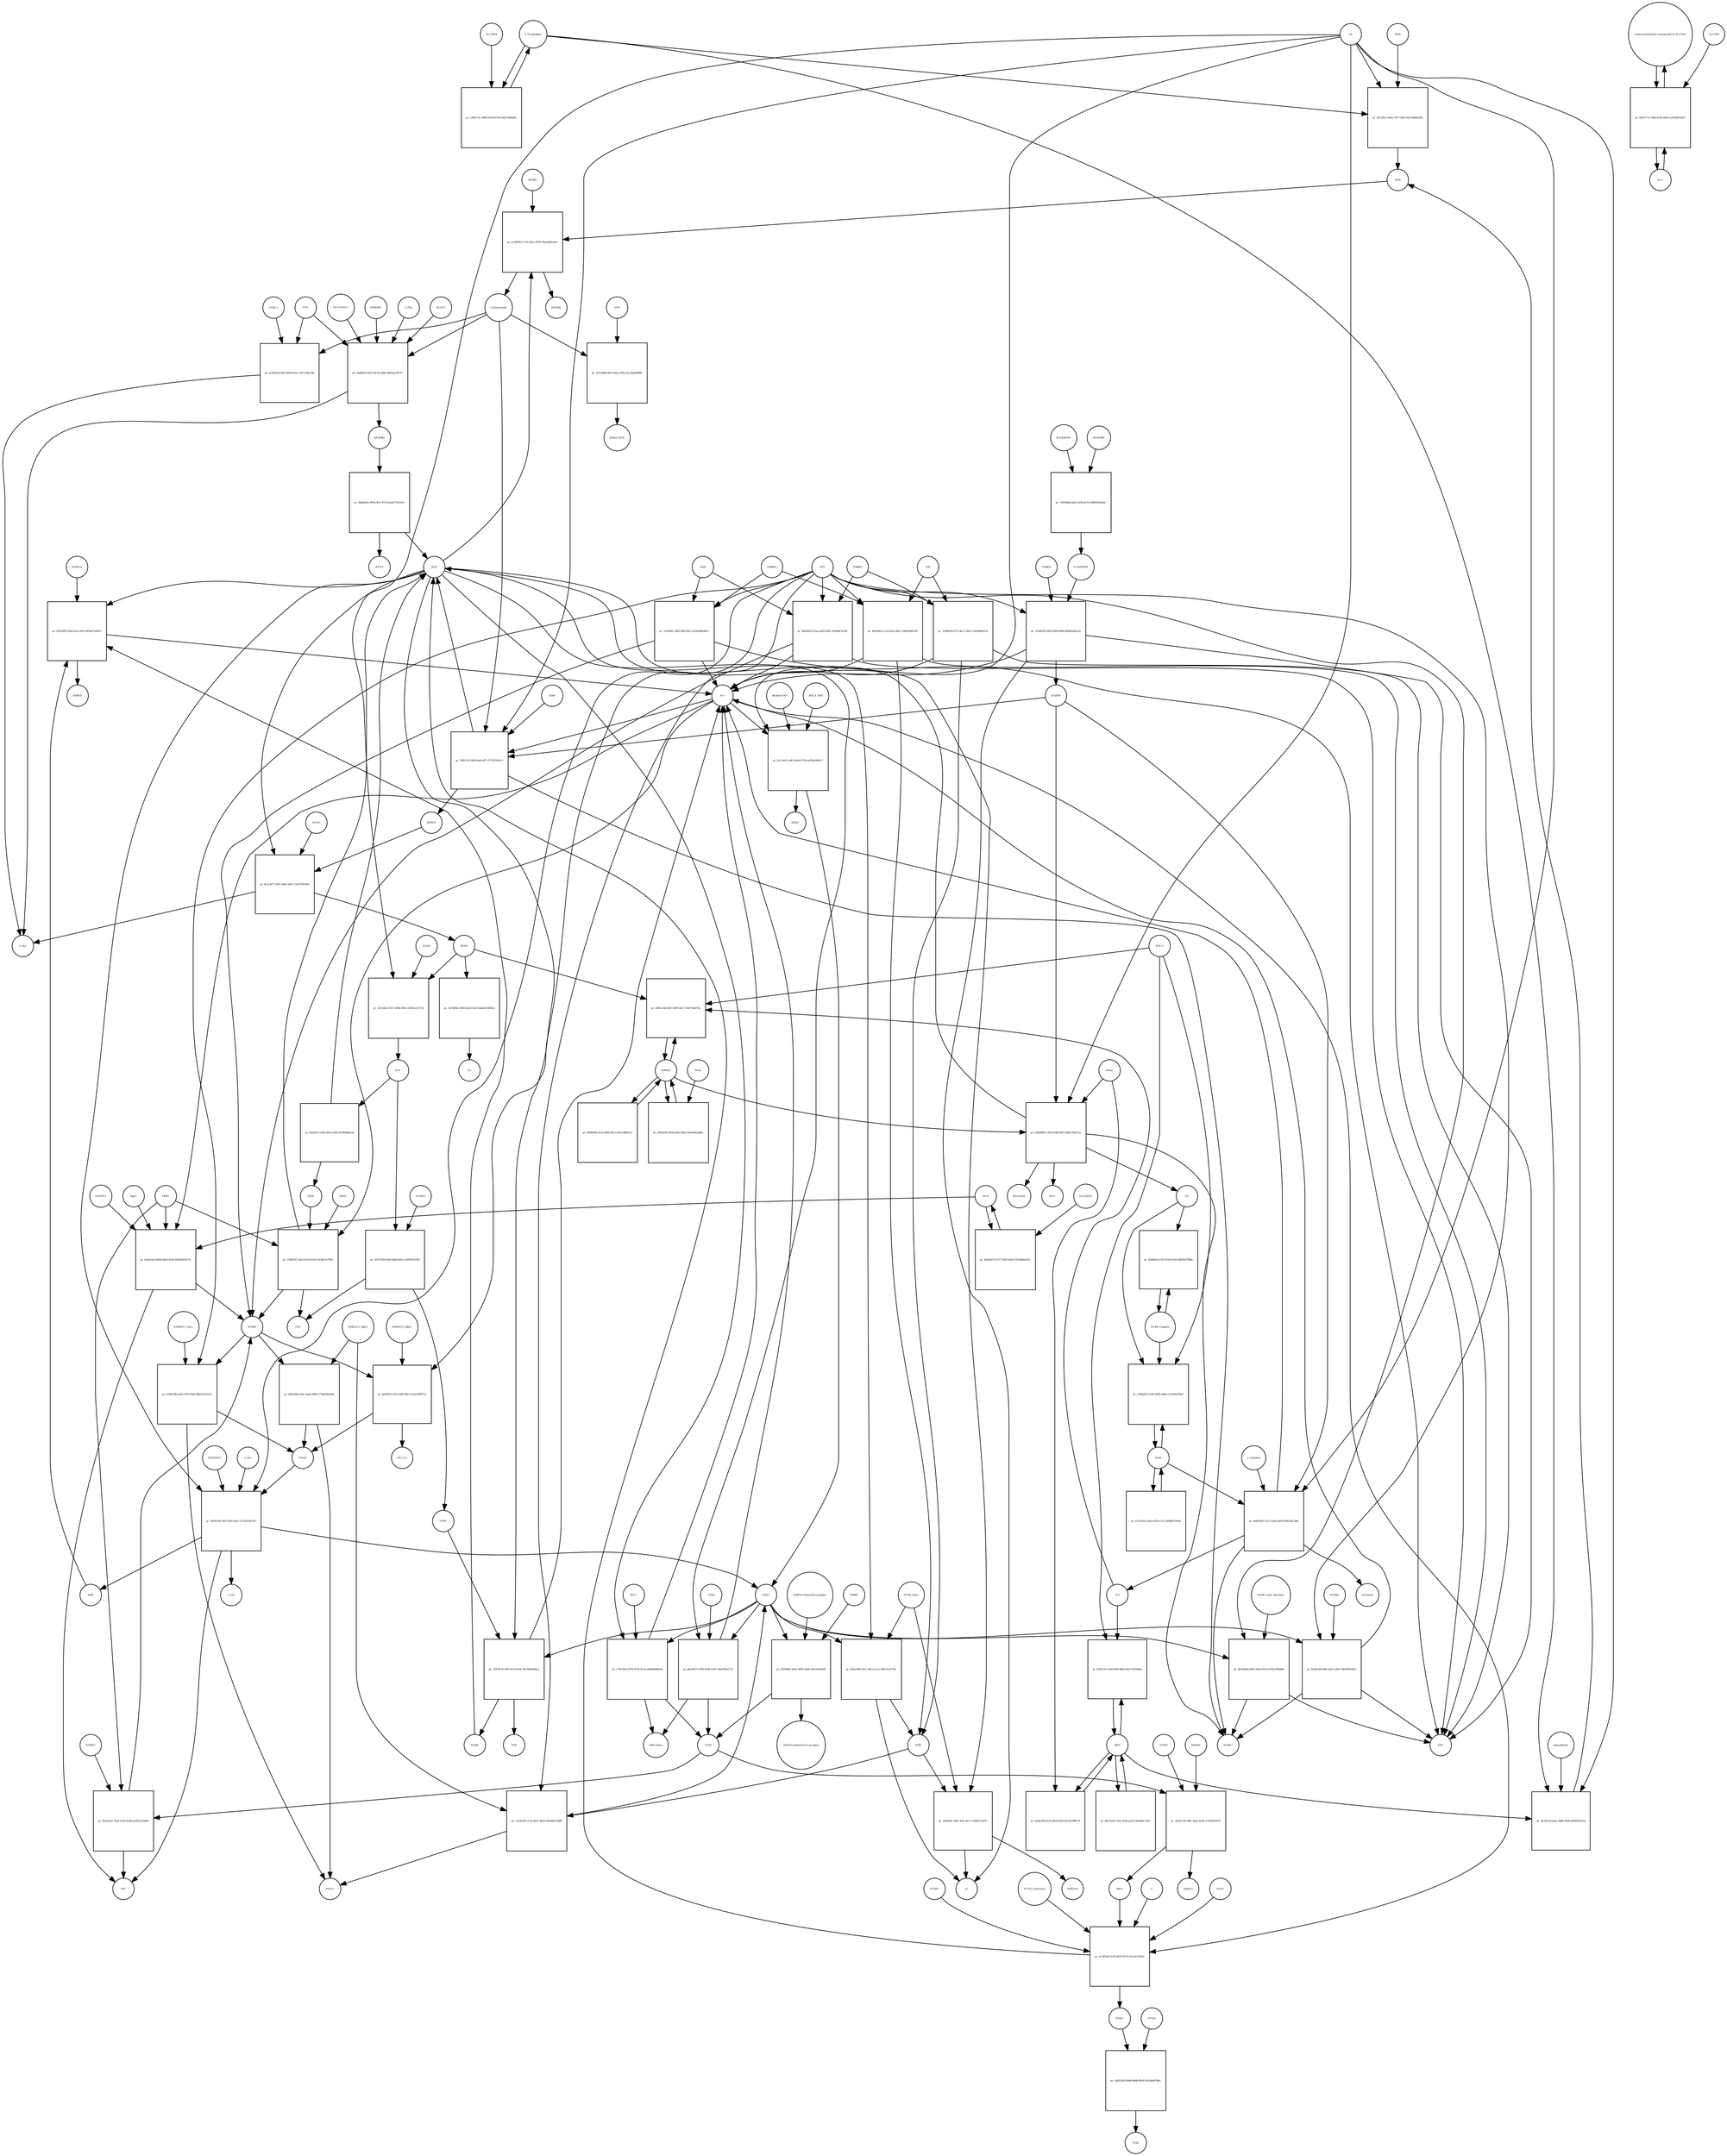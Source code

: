strict digraph  {
"L-Tryptophan" [annotation="urn_miriam_obo.chebi_CHEBI%3A57912", bipartite=0, cls="simple chemical", fontsize=4, label="L-Tryptophan", shape=circle];
"pr_c8d217ec-9660-41e6-87d0-a0b2743bd46c" [annotation="", bipartite=1, cls=process, fontsize=4, label="pr_c8d217ec-9660-41e6-87d0-a0b2743bd46c", shape=square];
SLC36A4 [annotation=urn_miriam_uniprot_Q6YBV0, bipartite=0, cls=macromolecule, fontsize=4, label=SLC36A4, shape=circle];
"pr_3d1765c2-dbec-4f17-9a81-9d57ddd622bb" [annotation="", bipartite=1, cls=process, fontsize=4, label="pr_3d1765c2-dbec-4f17-9a81-9d57ddd622bb", shape=square];
NFK [annotation="urn_miriam_obo.chebi_CHEBI%3A18377", bipartite=0, cls="simple chemical", fontsize=4, label=NFK, shape=circle];
IDO2 [annotation=urn_miriam_uniprot_Q6ZQW0, bipartite=0, cls=macromolecule, fontsize=4, label=IDO2, shape=circle];
O2 [annotation="urn_miriam_obo.chebi_CHEBI%3A15379", bipartite=0, cls="simple chemical", fontsize=4, label=O2, shape=circle];
"pr_da7ef2cd-a6aa-4ddd-9058-e0f9f0d7af3d" [annotation="", bipartite=1, cls=process, fontsize=4, label="pr_da7ef2cd-a6aa-4ddd-9058-e0f9f0d7af3d", shape=square];
IDO1 [annotation=urn_miriam_uniprot_P14902, bipartite=0, cls=complex, fontsize=4, label=IDO1, shape=circle];
Epacadostat [annotation="", bipartite=0, cls="simple chemical", fontsize=4, label=Epacadostat, shape=circle];
"pr_ec3b9812-7c05-45ac-8376-76eeed61e0e1" [annotation="", bipartite=1, cls=process, fontsize=4, label="pr_ec3b9812-7c05-45ac-8376-76eeed61e0e1", shape=square];
"L-Kynurenine" [annotation="urn_miriam_obo.chebi_CHEBI%3A16946", bipartite=0, cls="simple chemical", fontsize=4, label="L-Kynurenine", shape=circle];
AFMID [annotation=urn_miriam_uniprot_Q63HM1, bipartite=0, cls=macromolecule, fontsize=4, label=AFMID, shape=circle];
H2O [annotation="urn_miriam_obo.chebi_CHEBI%3A15377", bipartite=0, cls="simple chemical", fontsize=4, label=H2O, shape=circle];
HCOOH [annotation="urn_miriam_obo.chebi_CHEBI%3A30751", bipartite=0, cls="simple chemical", fontsize=4, label=HCOOH, shape=circle];
"pr_e4d9d57d-6270-4cb5-b9be-9d04a3c9f137" [annotation="", bipartite=1, cls=process, fontsize=4, label="pr_e4d9d57d-6270-4cb5-b9be-9d04a3c9f137", shape=square];
"AP-DOBu" [annotation="urn_miriam_obo.chebi_CHEBI%3A17442", bipartite=0, cls="simple chemical", fontsize=4, label="AP-DOBu", shape=circle];
"PXLP-KYAT1" [annotation="urn_miriam_uniprot_Q16773|urn_miriam_obo.chebi_CHEBI%3A18405", bipartite=0, cls="complex multimer", fontsize=4, label="PXLP-KYAT1", shape=circle];
I3PROPA [annotation="urn_miriam_obo.chebi_CHEBI%3A43580", bipartite=0, cls=macromolecule, fontsize=4, label=I3PROPA, shape=circle];
"L-Phe" [annotation="urn_miriam_obo.chebi_CHEBI%3A58095", bipartite=0, cls="simple chemical", fontsize=4, label="L-Phe", shape=circle];
I3LACT [annotation="urn_miriam_obo.chebi_CHEBI%3A55528", bipartite=0, cls=macromolecule, fontsize=4, label=I3LACT, shape=circle];
PYR [annotation="urn_miriam_obo.chebi_CHEBI%3A15361", bipartite=0, cls="simple chemical", fontsize=4, label=PYR, shape=circle];
"L-Ala" [annotation="urn_miriam_obo.chebi_CHEBI%3A57972", bipartite=0, cls="simple chemical", fontsize=4, label="L-Ala", shape=circle];
"pr_ac0265ad-0fe5-4600-bcb2-cf47134f2788" [annotation="", bipartite=1, cls=process, fontsize=4, label="pr_ac0265ad-0fe5-4600-bcb2-cf47134f2788", shape=square];
CCBL2 [annotation=urn_miriam_uniprot_Q6YP21, bipartite=0, cls="macromolecule multimer", fontsize=4, label=CCBL2, shape=circle];
"pr_084dd1bc-6936-4f1c-8734-b2ab175a7e41" [annotation="", bipartite=1, cls=process, fontsize=4, label="pr_084dd1bc-6936-4f1c-8734-b2ab175a7e41", shape=square];
KYNA [annotation="urn_miriam_obo.chebi_CHEBI%3A18344", bipartite=0, cls="simple chemical", fontsize=4, label=KYNA, shape=circle];
"pr_3f8fc125-fd4f-44ad-aff7-377f522420c1" [annotation="", bipartite=1, cls=process, fontsize=4, label="pr_3f8fc125-fd4f-44ad-aff7-377f522420c1", shape=square];
"3HKYN" [annotation="urn_miriam_obo.chebi_CHEBI%3A17380", bipartite=0, cls="simple chemical", fontsize=4, label="3HKYN", shape=circle];
KMO [annotation=urn_miriam_uniprot_O15229, bipartite=0, cls=macromolecule, fontsize=4, label=KMO, shape=circle];
NADPH [annotation="urn_miriam_obo.chebi_CHEBI%3A16474", bipartite=0, cls="simple chemical", fontsize=4, label=NADPH, shape=circle];
"H+" [annotation="urn_miriam_obo.chebi_CHEBI%3A15378", bipartite=0, cls="simple chemical", fontsize=4, label="H+", shape=circle];
"NADP+" [annotation="urn_miriam_obo.chebi_CHEBI%3A18009", bipartite=0, cls="simple chemical", fontsize=4, label="NADP+", shape=circle];
"pr_8cac4f77-0431-4b62-a9fa-73a7d7601fe0" [annotation="", bipartite=1, cls=process, fontsize=4, label="pr_8cac4f77-0431-4b62-a9fa-73a7d7601fe0", shape=square];
"3HAA" [annotation="urn_miriam_obo.chebi_CHEBI%3A15793", bipartite=0, cls="simple chemical", fontsize=4, label="3HAA", shape=circle];
KYNU [annotation=urn_miriam_uniprot_Q16719, bipartite=0, cls="macromolecule multimer", fontsize=4, label=KYNU, shape=circle];
"pr_3c9c46ce-9157-400e-8612-53203ca727c0" [annotation="", bipartite=1, cls=process, fontsize=4, label="pr_3c9c46ce-9157-400e-8612-53203ca727c0", shape=square];
ACS [annotation="urn_miriam_obo.chebi_CHEBI%3A29044", bipartite=0, cls="simple chemical", fontsize=4, label=ACS, shape=circle];
HAAO [annotation=urn_miriam_uniprot_P46952, bipartite=0, cls=macromolecule, fontsize=4, label=HAAO, shape=circle];
"pr_65373f28-f280-4446-b05e-c4595f453336" [annotation="", bipartite=1, cls=process, fontsize=4, label="pr_65373f28-f280-4446-b05e-c4595f453336", shape=square];
"2AMA" [annotation="urn_miriam_obo.chebi_CHEBI%3A15745", bipartite=0, cls="simple chemical", fontsize=4, label="2AMA", shape=circle];
ACMSD [annotation=urn_miriam_uniprot_Q8TDX5, bipartite=0, cls="macromolecule multimer", fontsize=4, label=ACMSD, shape=circle];
CO2 [annotation="urn_miriam_obo.chebi_CHEBI%3A16526", bipartite=0, cls="simple chemical", fontsize=4, label=CO2, shape=circle];
"pr_318781f4-1065-4132-8c8c-841599a94ba3" [annotation="", bipartite=1, cls=process, fontsize=4, label="pr_318781f4-1065-4132-8c8c-841599a94ba3", shape=square];
"2AM" [annotation="urn_miriam_obo.chebi_CHEBI%3A16886", bipartite=0, cls="simple chemical", fontsize=4, label="2AM", shape=circle];
"NAD+" [annotation="urn_miriam_obo.chebi_CHEBI%3A57540", bipartite=0, cls="simple chemical", fontsize=4, label="NAD+", shape=circle];
NADH [annotation="urn_miriam_obo.chebi_CHEBI%3A57945", bipartite=0, cls="simple chemical", fontsize=4, label=NADH, shape=circle];
"pr_281d3cf1-a04f-4dc5-a2bb-41f5f9d8b330" [annotation="", bipartite=1, cls=process, fontsize=4, label="pr_281d3cf1-a04f-4dc5-a2bb-41f5f9d8b330", shape=square];
QUIN [annotation="urn_miriam_obo.chebi_CHEBI%3A16675", bipartite=0, cls="simple chemical", fontsize=4, label=QUIN, shape=circle];
"pr_971e4d88-dd79-4dce-991e-9ce3da92899f" [annotation="", bipartite=1, cls=process, fontsize=4, label="pr_971e4d88-dd79-4dce-991e-9ce3da92899f", shape=square];
AHR [annotation=urn_miriam_uniprot_P35869, bipartite=0, cls=macromolecule, fontsize=4, label=AHR, shape=circle];
"AHR/L-KYN" [annotation="", bipartite=0, cls=complex, fontsize=4, label="AHR/L-KYN", shape=circle];
"pr_f161f141-b238-4feb-980a-b4e731633b0a" [annotation="", bipartite=1, cls=process, fontsize=4, label="pr_f161f141-b238-4feb-980a-b4e731633b0a", shape=square];
NO [annotation="urn_miriam_obo.chebi_CHEBI%3A16480", bipartite=0, cls="simple chemical", fontsize=4, label=NO, shape=circle];
"IFN-G" [annotation=urn_miriam_uniprot_Q14609, bipartite=0, cls=macromolecule, fontsize=4, label="IFN-G", shape=circle];
iNOS [annotation=urn_miriam_uniprot_P35228, bipartite=0, cls=macromolecule, fontsize=4, label=iNOS, shape=circle];
"pr_276bd183-5a96-4840-a86f-a3c930e67bed" [annotation="", bipartite=1, cls=process, fontsize=4, label="pr_276bd183-5a96-4840-a86f-a3c930e67bed", shape=square];
"Nf-KB Complex" [annotation="urn_miriam_uniprot_P19838|urn_miriam_uniprot_Q04206|urn_miriam_uniprot_Q00653", bipartite=0, cls=complex, fontsize=4, label="Nf-KB Complex", shape=circle];
CO [annotation="urn_miriam_obo.chebi_CHEBI%3A17245", bipartite=0, cls="simple chemical", fontsize=4, label=CO, shape=circle];
"L-Arginine" [annotation="urn_miriam_obo.chebi_CHEBI%3A16467", bipartite=0, cls="simple chemical", fontsize=4, label="L-Arginine", shape=circle];
"pr_e0803d43-1a37-41d4-a6f4-819622dc28fe" [annotation="", bipartite=1, cls=process, fontsize=4, label="pr_e0803d43-1a37-41d4-a6f4-819622dc28fe", shape=square];
Citrulline [annotation="urn_miriam_obo.chebi_CHEBI%3A16349", bipartite=0, cls="simple chemical", fontsize=4, label=Citrulline, shape=circle];
"pr_ac3741b3-1aa9-41fb-ac25-320d8f57e644" [annotation="", bipartite=1, cls=process, fontsize=4, label="pr_ac3741b3-1aa9-41fb-ac25-320d8f57e644", shape=square];
"pr_8647b10e-cf31-454e-aef4-150a4dec7a41" [annotation="", bipartite=1, cls=process, fontsize=4, label="pr_8647b10e-cf31-454e-aef4-150a4dec7a41", shape=square];
"R-NADPHX" [annotation="urn_miriam_obo.chebi_CHEBI%3A64085", bipartite=0, cls="simple chemical", fontsize=4, label="R-NADPHX", shape=circle];
"pr_1d97d846-ad02-425b-8c53-28fb830e6adc" [annotation="", bipartite=1, cls=process, fontsize=4, label="pr_1d97d846-ad02-425b-8c53-28fb830e6adc", shape=square];
"S-NADPHX" [annotation="urn_miriam_obo.chebi_CHEBI%3A64084", bipartite=0, cls="simple chemical", fontsize=4, label="S-NADPHX", shape=circle];
APOA1BP [annotation=urn_miriam_uniprot_O95544, bipartite=0, cls="macromolecule multimer", fontsize=4, label=APOA1BP, shape=circle];
"pr_3146b195-b416-44fd-8486-86b4f24ebc1b" [annotation="", bipartite=1, cls=process, fontsize=4, label="pr_3146b195-b416-44fd-8486-86b4f24ebc1b", shape=square];
CARKD [annotation=urn_miriam_uniprot_Q8IW45, bipartite=0, cls=macromolecule, fontsize=4, label=CARKD, shape=circle];
ATP [annotation="urn_miriam_obo.chebi_CHEBI%3A30616", bipartite=0, cls="simple chemical", fontsize=4, label=ATP, shape=circle];
ADP [annotation="urn_miriam_obo.chebi_CHEBI%3A456216", bipartite=0, cls="simple chemical", fontsize=4, label=ADP, shape=circle];
Pi [annotation="urn_miriam_obo.chebi_CHEBI%3A18367", bipartite=0, cls="simple chemical", fontsize=4, label=Pi, shape=circle];
"pr_0cdbc018-8ffe-4a91-ad44-78814f854823" [annotation="", bipartite=1, cls=process, fontsize=4, label="pr_0cdbc018-8ffe-4a91-ad44-78814f854823", shape=square];
NADK2 [annotation=urn_miriam_uniprot_Q4G0N4, bipartite=0, cls="macromolecule multimer", fontsize=4, label=NADK2, shape=circle];
NAMN [annotation="urn_miriam_obo.chebi_CHEBI%3A15763", bipartite=0, cls="simple chemical", fontsize=4, label=NAMN, shape=circle];
"pr_6a9f2f35-e552-4892-8fe7-0ca6199f677a" [annotation="", bipartite=1, cls=process, fontsize=4, label="pr_6a9f2f35-e552-4892-8fe7-0ca6199f677a", shape=square];
NAAD [annotation="urn_miriam_obo.chebi_CHEBI%3A18304", bipartite=0, cls="simple chemical", fontsize=4, label=NAAD, shape=circle];
"NMNAT3_Mg2+" [annotation="urn_miriam_uniprot_Q96T66|urn_miriam_obo.chebi_CHEBI%3A18420", bipartite=0, cls="complex multimer", fontsize=4, label="NMNAT3_Mg2+", shape=circle];
"PPi (3-)" [annotation="urn_miriam_obo.chebi_CHEBI%3A33019", bipartite=0, cls="simple chemical", fontsize=4, label="PPi (3-)", shape=circle];
"pr_260a2d0e-e42c-4a8a-809a-173b964fe904" [annotation="", bipartite=1, cls=process, fontsize=4, label="pr_260a2d0e-e42c-4a8a-809a-173b964fe904", shape=square];
"NMNAT2_Mg2+" [annotation="urn_miriam_uniprot_Q9BZQ4|urn_miriam_obo.chebi_CHEBI%3A18420", bipartite=0, cls=complex, fontsize=4, label="NMNAT2_Mg2+", shape=circle];
"PPi(3-)" [annotation="urn_miriam_obo.chebi_CHEBI%3A33019", bipartite=0, cls="simple chemical", fontsize=4, label="PPi(3-)", shape=circle];
NAR [annotation="urn_miriam_obo.chebi_CHEBI%3A58527", bipartite=0, cls="simple chemical", fontsize=4, label=NAR, shape=circle];
"pr_fb6e9024-ecba-4283-a99a-76646df7e149" [annotation="", bipartite=1, cls=process, fontsize=4, label="pr_fb6e9024-ecba-4283-a99a-76646df7e149", shape=square];
NMRK1 [annotation=urn_miriam_uniprot_Q9NWW6, bipartite=0, cls=macromolecule, fontsize=4, label=NMRK1, shape=circle];
"pr_1c0994fc-9afd-4a65-b9c3-6549408ed0c7" [annotation="", bipartite=1, cls=process, fontsize=4, label="pr_1c0994fc-9afd-4a65-b9c3-6549408ed0c7", shape=square];
NMRK2 [annotation=urn_miriam_uniprot_Q9NPI5, bipartite=0, cls=macromolecule, fontsize=4, label=NMRK2, shape=circle];
"pr_9563fcd8-182f-45b2-a8e7-2752d2160702" [annotation="", bipartite=1, cls=process, fontsize=4, label="pr_9563fcd8-182f-45b2-a8e7-2752d2160702", shape=square];
NADSYN1 [annotation=urn_miriam_uniprot_Q6IA69, bipartite=0, cls="macromolecule multimer", fontsize=4, label=NADSYN1, shape=circle];
"L-Gln" [annotation="urn_miriam_obo.chebi_CHEBI%3A58359", bipartite=0, cls="simple chemical", fontsize=4, label="L-Gln", shape=circle];
"L-Glu" [annotation="urn_miriam_obo.chebi_CHEBI%3A29985", bipartite=0, cls="simple chemical", fontsize=4, label="L-Glu", shape=circle];
AMP [annotation="urn_miriam_obo.chebi_CHEBI%3A16027", bipartite=0, cls="simple chemical", fontsize=4, label=AMP, shape=circle];
PPi [annotation="urn_miriam_obo.chebi_CHEBI%3A29888", bipartite=0, cls="simple chemical", fontsize=4, label=PPi, shape=circle];
NMN [annotation="urn_miriam_obo.chebi_CHEBI%3A14649", bipartite=0, cls="simple chemical", fontsize=4, label=NMN, shape=circle];
"pr_c2c6c305-37cd-4a41-8b24-9e6ab6723d00" [annotation="", bipartite=1, cls=process, fontsize=4, label="pr_c2c6c305-37cd-4a41-8b24-9e6ab6723d00", shape=square];
NR [annotation="urn_miriam_obo.chebi_CHEBI%3A15927", bipartite=0, cls="simple chemical", fontsize=4, label=NR, shape=circle];
"pr_31468550-f170-4a17-94c8-7adc8d841e3f" [annotation="", bipartite=1, cls=process, fontsize=4, label="pr_31468550-f170-4a17-94c8-7adc8d841e3f", shape=square];
"pr_44b16fe9-c1a3-4cbc-b85c-1b8626fb5c84" [annotation="", bipartite=1, cls=process, fontsize=4, label="pr_44b16fe9-c1a3-4cbc-b85c-1b8626fb5c84", shape=square];
NCA [annotation="urn_miriam_obo.chebi_CHEBI%3A32544", bipartite=0, cls="simple chemical", fontsize=4, label=NCA, shape=circle];
"pr_bcbcb3a3-8d04-4d43-b500-9a61bd34e72f" [annotation="", bipartite=1, cls=process, fontsize=4, label="pr_bcbcb3a3-8d04-4d43-b500-9a61bd34e72f", shape=square];
NAPRT1 [annotation=urn_miriam_uniprot_Q6XQN6, bipartite=0, cls="macromolecule multimer", fontsize=4, label=NAPRT1, shape=circle];
"Mg2+" [annotation="urn_miriam_obo.chebi_CHEBI%3A18420", bipartite=0, cls="simple chemical", fontsize=4, label="Mg2+", shape=circle];
PRPP [annotation="urn_miriam_obo.chebi_CHEBI%3A17111", bipartite=0, cls="simple chemical", fontsize=4, label=PRPP, shape=circle];
"pr_f550680e-443e-4936-ade8-3ed1ef4a4d4f" [annotation="", bipartite=1, cls=process, fontsize=4, label="pr_f550680e-443e-4936-ade8-3ed1ef4a4d4f", shape=square];
NAM [annotation="urn_miriam_obo.chebi_CHEBI%3A17154", bipartite=0, cls="simple chemical", fontsize=4, label=NAM, shape=circle];
PARPs [annotation="urn_miriam_uniprot_Q8N5Y8|urn_miriam_uniprot_Q53GL7|urn_miriam_uniprot_Q8IXQ6", bipartite=0, cls=macromolecule, fontsize=4, label=PARPs, shape=circle];
"(ADP-D-ribosyl)(n)-acceptor" [annotation="urn_miriam_obo.chebi_CHEBI%3A133202", bipartite=0, cls="simple chemical", fontsize=4, label="(ADP-D-ribosyl)(n)-acceptor", shape=circle];
"(ADP-D-ribosyl)(n+1)-acceptor" [annotation="urn_miriam_obo.chebi_CHEBI%3A133203", bipartite=0, cls="simple chemical", fontsize=4, label="(ADP-D-ribosyl)(n+1)-acceptor", shape=circle];
"pr_692a33e2-7be4-4749-82dd-2e993c21bd60" [annotation="", bipartite=1, cls=process, fontsize=4, label="pr_692a33e2-7be4-4749-82dd-2e993c21bd60", shape=square];
NAMPT [annotation=urn_miriam_uniprot_P43490, bipartite=0, cls=macromolecule, fontsize=4, label=NAMPT, shape=circle];
"pr_1b35c7e4-996c-4aa9-bcd0-1195585297ff" [annotation="", bipartite=1, cls=process, fontsize=4, label="pr_1b35c7e4-996c-4aa9-bcd0-1195585297ff", shape=square];
MNA [annotation="urn_miriam_obo.chebi_CHEBI%3A16797", bipartite=0, cls="simple chemical", fontsize=4, label=MNA, shape=circle];
NNMT [annotation=urn_miriam_uniprot_P40261, bipartite=0, cls=macromolecule, fontsize=4, label=NNMT, shape=circle];
AdoMet [annotation="urn_miriam_obo.chebi_CHEBI%3A15414", bipartite=0, cls="simple chemical", fontsize=4, label=AdoMet, shape=circle];
AdoHcy [annotation="urn_miriam_obo.chebi_CHEBI%3A16680", bipartite=0, cls="simple chemical", fontsize=4, label=AdoHcy, shape=circle];
"pr_15f08187-24a2-41e6-b219-c9c6b31e78b2" [annotation="", bipartite=1, cls=process, fontsize=4, label="pr_15f08187-24a2-41e6-b219-c9c6b31e78b2", shape=square];
QPRT [annotation=urn_miriam_uniprot_Q15274, bipartite=0, cls=macromolecule, fontsize=4, label=QPRT, shape=circle];
"pr_b61484eb-b883-43ea-8163-0765a74b94ba" [annotation="", bipartite=1, cls=process, fontsize=4, label="pr_b61484eb-b883-43ea-8163-0765a74b94ba", shape=square];
"NADK_Zn2+ tetramer" [annotation="urn_miriam_uniprot_O95544|urn_miriam_obo.chebi_CHEBI%3A29105", bipartite=0, cls="complex multimer", fontsize=4, label="NADK_Zn2+ tetramer", shape=circle];
"pr_c79e19ed-507b-4760-9c33-adb6d6608e44" [annotation="", bipartite=1, cls=process, fontsize=4, label="pr_c79e19ed-507b-4760-9c33-adb6d6608e44", shape=square];
"ADP-ribose" [annotation="urn_miriam_obo.chebi_CHEBI%3A57967", bipartite=0, cls="simple chemical", fontsize=4, label="ADP-ribose", shape=circle];
BST1 [annotation=urn_miriam_uniprot_Q10588, bipartite=0, cls="macromolecule multimer", fontsize=4, label=BST1, shape=circle];
"pr_dbc85971-d1f0-4186-a1d7-36a97f8ea776" [annotation="", bipartite=1, cls=process, fontsize=4, label="pr_dbc85971-d1f0-4186-a1d7-36a97f8ea776", shape=square];
CD38 [annotation=urn_miriam_uniprot_P28907, bipartite=0, cls=macromolecule, fontsize=4, label=CD38, shape=circle];
"dh-beta-NAD" [annotation="urn_miriam_obo.chebi_CHEBI%3A90171|urn_miriam_obo.chebi_CHEBI%3A90174", bipartite=0, cls="simple chemical", fontsize=4, label="dh-beta-NAD", shape=circle];
"pr_2e116e51-e9f3-40a6-b739-aa95be3b5bc7" [annotation="", bipartite=1, cls=process, fontsize=4, label="pr_2e116e51-e9f3-40a6-b739-aa95be3b5bc7", shape=square];
H2O2 [annotation="urn_miriam_obo.chebi_CHEBI%3A16240", bipartite=0, cls="simple chemical", fontsize=4, label=H2O2, shape=circle];
RNLS_FAD [annotation="urn_miriam_uniprot_Q5VYX0|urn_miriam_obo.chebi_CHEBI%3A16238", bipartite=0, cls=complex, fontsize=4, label=RNLS_FAD, shape=circle];
"pr_465a5999-301c-4b11-acca-29bc5ced73fe" [annotation="", bipartite=1, cls=process, fontsize=4, label="pr_465a5999-301c-4b11-acca-29bc5ced73fe", shape=square];
"NT5E_Zn2+" [annotation="urn_miriam_uniprot_P21589|urn_miriam_obo.chebi_CHEBI%3A29105", bipartite=0, cls="complex multimer", fontsize=4, label="NT5E_Zn2+", shape=circle];
"pr_efa6b40c-9f0c-4efe-9a7c-cfbb65123d7c" [annotation="", bipartite=1, cls=process, fontsize=4, label="pr_efa6b40c-9f0c-4efe-9a7c-cfbb65123d7c", shape=square];
NRNAM [annotation="urn_miriam_obo.chebi_CHEBI%3A15927", bipartite=0, cls="simple chemical", fontsize=4, label=NRNAM, shape=circle];
"pr_4ba4427a-6737-4562-bd59-52f2488edc62" [annotation="", bipartite=1, cls=process, fontsize=4, label="pr_4ba4427a-6737-4562-bd59-52f2488edc62", shape=square];
SLC22A13 [annotation=urn_miriam_uniprot_Q9Y226, bipartite=0, cls=macromolecule, fontsize=4, label=SLC22A13, shape=circle];
"pr_05402f83-62e6-4ce3-9f14-8f99471a6927" [annotation="", bipartite=1, cls=process, fontsize=4, label="pr_05402f83-62e6-4ce3-9f14-8f99471a6927", shape=square];
NMNH [annotation="urn_miriam_obo.chebi_CHEBI%3A74452", bipartite=0, cls="simple chemical", fontsize=4, label=NMNH, shape=circle];
NUDT12 [annotation=urn_miriam_uniprot_Q9BQG2, bipartite=0, cls=macromolecule, fontsize=4, label=NUDT12, shape=circle];
"pr_01bbe59b-aef0-470f-95d0-88ba19141e5c" [annotation="", bipartite=1, cls=process, fontsize=4, label="pr_01bbe59b-aef0-470f-95d0-88ba19141e5c", shape=square];
"NMNAT1_Zn2+" [annotation="urn_miriam_uniprot_Q9HAN9|urn_miriam_obo.chebi_CHEBI%3A29105", bipartite=0, cls="complex multimer", fontsize=4, label="NMNAT1_Zn2+", shape=circle];
PGG2 [annotation="urn_miriam_obo.chebi_CHEBI%3A27647", bipartite=0, cls="simple chemical", fontsize=4, label=PGG2, shape=circle];
"pr_ac32f2a4-7a34-4d74-9178-25c19c5241fe" [annotation="", bipartite=1, cls=process, fontsize=4, label="pr_ac32f2a4-7a34-4d74-9178-25c19c5241fe", shape=square];
PGH2 [annotation="urn_miriam_obo.chebi_CHEBI%3A15554", bipartite=0, cls="simple chemical", fontsize=4, label=PGH2, shape=circle];
PTGS2 [annotation=urn_miriam_uniprot_P35354, bipartite=0, cls="macromolecule multimer", fontsize=4, label=PTGS2, shape=circle];
PTCS2_celecoxib [annotation="urn_miriam_uniprot_P35354|urn_miriam_obo.chebi_CHEBI%3A41423", bipartite=0, cls=complex, fontsize=4, label=PTCS2_celecoxib, shape=circle];
"e-" [annotation="urn_miriam_obo.chebi_CHEBI%3A10545", bipartite=0, cls="simple chemical", fontsize=4, label="e-", shape=circle];
"pr_d2d522b3-4b0b-4b08-99c8-f5e3ab907be5" [annotation="", bipartite=1, cls=process, fontsize=4, label="pr_d2d522b3-4b0b-4b08-99c8-f5e3ab907be5", shape=square];
PGI2 [annotation="urn_miriam_obo.chebi_CHEBI%3A15552", bipartite=0, cls="simple chemical", fontsize=4, label=PGI2, shape=circle];
PTGIS [annotation=urn_miriam_uniprot_Q16647, bipartite=0, cls=macromolecule, fontsize=4, label=PTGIS, shape=circle];
"monocarboxylates transported by SLC5A8" [annotation="", bipartite=0, cls="simple chemical", fontsize=4, label="monocarboxylates transported by SLC5A8", shape=circle];
"pr_fdd7a77e-70db-4236-ab26-ce652d47a927" [annotation="", bipartite=1, cls=process, fontsize=4, label="pr_fdd7a77e-70db-4236-ab26-ce652d47a927", shape=square];
SLC5A8 [annotation=urn_miriam_uniprot_Q8N695, bipartite=0, cls=macromolecule, fontsize=4, label=SLC5A8, shape=circle];
"Na+" [annotation="urn_miriam_obo.chebi_CHEBI%3A29101", bipartite=0, cls="simple chemical", fontsize=4, label="Na+", shape=circle];
HMOX1 [annotation="", bipartite=0, cls=macromolecule, fontsize=4, label=HMOX1, shape=circle];
"pr_e89c3c8d-d547-4f9f-b5e7-7fe671dd474e" [annotation="", bipartite=1, cls=process, fontsize=4, label="pr_e89c3c8d-d547-4f9f-b5e7-7fe671dd474e", shape=square];
"pr_9496f00d-5e1d-4b90-b611-44237d6f0153" [annotation="", bipartite=1, cls=process, fontsize=4, label="pr_9496f00d-5e1d-4b90-b611-44237d6f0153", shape=square];
Heme [annotation="urn_miriam_obo.chebi_CHEBI%3A30413", bipartite=0, cls="simple chemical", fontsize=4, label=Heme, shape=circle];
"pr_18939981-c456-4c8d-8497-fd40c78ab71a" [annotation="", bipartite=1, cls=process, fontsize=4, label="pr_18939981-c456-4c8d-8497-fd40c78ab71a", shape=square];
Biliverdin [annotation="urn_miriam_obo.chebi_CHEBI%3A17033", bipartite=0, cls="simple chemical", fontsize=4, label=Biliverdin, shape=circle];
"Fe2+" [annotation="urn_miriam_obo.chebi_CHEBI%3A29033", bipartite=0, cls="simple chemical", fontsize=4, label="Fe2+", shape=circle];
"pr_d39a3285-9fdd-4d42-8de5-ba4e0662db9e" [annotation="", bipartite=1, cls=process, fontsize=4, label="pr_d39a3285-9fdd-4d42-8de5-ba4e0662db9e", shape=square];
Orf3a [annotation="urn_miriam_ncbiprotein_BCD58754|urn_miriam_uniprot_P0DTC3", bipartite=0, cls=macromolecule, fontsize=4, label=Orf3a, shape=circle];
"pr_45b9b5af-e1f3-452d-9336-b8f50ef78b8a" [annotation="", bipartite=1, cls=process, fontsize=4, label="pr_45b9b5af-e1f3-452d-9336-b8f50ef78b8a", shape=square];
"pr_6e6ac692-f143-46c8-8393-8a1ef768673f" [annotation="", bipartite=1, cls=process, fontsize=4, label="pr_6e6ac692-f143-46c8-8393-8a1ef768673f", shape=square];
"pr_3e76856c-9460-4b22-93c5-bded222d0b3c" [annotation="", bipartite=1, cls="omitted process", fontsize=4, label="pr_3e76856c-9460-4b22-93c5-bded222d0b3c", shape=square];
CA [annotation="", bipartite=0, cls="simple chemical", fontsize=4, label=CA, shape=circle];
"L-Tryptophan" -> "pr_c8d217ec-9660-41e6-87d0-a0b2743bd46c"  [annotation="", interaction_type=consumption];
"L-Tryptophan" -> "pr_3d1765c2-dbec-4f17-9a81-9d57ddd622bb"  [annotation="", interaction_type=consumption];
"L-Tryptophan" -> "pr_da7ef2cd-a6aa-4ddd-9058-e0f9f0d7af3d"  [annotation="", interaction_type=consumption];
"pr_c8d217ec-9660-41e6-87d0-a0b2743bd46c" -> "L-Tryptophan"  [annotation="", interaction_type=production];
SLC36A4 -> "pr_c8d217ec-9660-41e6-87d0-a0b2743bd46c"  [annotation="", interaction_type=catalysis];
"pr_3d1765c2-dbec-4f17-9a81-9d57ddd622bb" -> NFK  [annotation="", interaction_type=production];
NFK -> "pr_ec3b9812-7c05-45ac-8376-76eeed61e0e1"  [annotation="", interaction_type=consumption];
IDO2 -> "pr_3d1765c2-dbec-4f17-9a81-9d57ddd622bb"  [annotation="", interaction_type=catalysis];
O2 -> "pr_3d1765c2-dbec-4f17-9a81-9d57ddd622bb"  [annotation="", interaction_type=consumption];
O2 -> "pr_da7ef2cd-a6aa-4ddd-9058-e0f9f0d7af3d"  [annotation="", interaction_type=consumption];
O2 -> "pr_3f8fc125-fd4f-44ad-aff7-377f522420c1"  [annotation="", interaction_type=consumption];
O2 -> "pr_3c9c46ce-9157-400e-8612-53203ca727c0"  [annotation="", interaction_type=consumption];
O2 -> "pr_e0803d43-1a37-41d4-a6f4-819622dc28fe"  [annotation="", interaction_type=consumption];
O2 -> "pr_2e116e51-e9f3-40a6-b739-aa95be3b5bc7"  [annotation="", interaction_type=consumption];
O2 -> "pr_18939981-c456-4c8d-8497-fd40c78ab71a"  [annotation="", interaction_type=consumption];
"pr_da7ef2cd-a6aa-4ddd-9058-e0f9f0d7af3d" -> NFK  [annotation="", interaction_type=production];
IDO1 -> "pr_da7ef2cd-a6aa-4ddd-9058-e0f9f0d7af3d"  [annotation="urn_miriam_pubmed_29531094|urn_miriam_pubmed_28523098|urn_miriam_pubmed_30338242|urn_miriam_pubmed_32292563", interaction_type=catalysis];
IDO1 -> "pr_f161f141-b238-4feb-980a-b4e731633b0a"  [annotation="", interaction_type=consumption];
IDO1 -> "pr_8647b10e-cf31-454e-aef4-150a4dec7a41"  [annotation="", interaction_type=consumption];
IDO1 -> "pr_6e6ac692-f143-46c8-8393-8a1ef768673f"  [annotation="", interaction_type=consumption];
Epacadostat -> "pr_da7ef2cd-a6aa-4ddd-9058-e0f9f0d7af3d"  [annotation="urn_miriam_pubmed_29531094|urn_miriam_pubmed_28523098|urn_miriam_pubmed_30338242|urn_miriam_pubmed_32292563", interaction_type=inhibition];
"pr_ec3b9812-7c05-45ac-8376-76eeed61e0e1" -> "L-Kynurenine"  [annotation="", interaction_type=production];
"pr_ec3b9812-7c05-45ac-8376-76eeed61e0e1" -> HCOOH  [annotation="", interaction_type=production];
"L-Kynurenine" -> "pr_e4d9d57d-6270-4cb5-b9be-9d04a3c9f137"  [annotation="", interaction_type=consumption];
"L-Kynurenine" -> "pr_ac0265ad-0fe5-4600-bcb2-cf47134f2788"  [annotation="", interaction_type=consumption];
"L-Kynurenine" -> "pr_3f8fc125-fd4f-44ad-aff7-377f522420c1"  [annotation="", interaction_type=consumption];
"L-Kynurenine" -> "pr_971e4d88-dd79-4dce-991e-9ce3da92899f"  [annotation="", interaction_type=consumption];
AFMID -> "pr_ec3b9812-7c05-45ac-8376-76eeed61e0e1"  [annotation=urn_miriam_pubmed_29531094, interaction_type=catalysis];
H2O -> "pr_ec3b9812-7c05-45ac-8376-76eeed61e0e1"  [annotation="", interaction_type=consumption];
H2O -> "pr_8cac4f77-0431-4b62-a9fa-73a7d7601fe0"  [annotation="", interaction_type=consumption];
H2O -> "pr_318781f4-1065-4132-8c8c-841599a94ba3"  [annotation="", interaction_type=consumption];
H2O -> "pr_9563fcd8-182f-45b2-a8e7-2752d2160702"  [annotation="", interaction_type=consumption];
H2O -> "pr_c79e19ed-507b-4760-9c33-adb6d6608e44"  [annotation="", interaction_type=consumption];
H2O -> "pr_dbc85971-d1f0-4186-a1d7-36a97f8ea776"  [annotation="", interaction_type=consumption];
H2O -> "pr_465a5999-301c-4b11-acca-29bc5ced73fe"  [annotation="", interaction_type=consumption];
H2O -> "pr_efa6b40c-9f0c-4efe-9a7c-cfbb65123d7c"  [annotation="", interaction_type=consumption];
H2O -> "pr_05402f83-62e6-4ce3-9f14-8f99471a6927"  [annotation="", interaction_type=consumption];
"pr_e4d9d57d-6270-4cb5-b9be-9d04a3c9f137" -> "AP-DOBu"  [annotation="", interaction_type=production];
"pr_e4d9d57d-6270-4cb5-b9be-9d04a3c9f137" -> "L-Ala"  [annotation="", interaction_type=production];
"AP-DOBu" -> "pr_084dd1bc-6936-4f1c-8734-b2ab175a7e41"  [annotation="", interaction_type=consumption];
"PXLP-KYAT1" -> "pr_e4d9d57d-6270-4cb5-b9be-9d04a3c9f137"  [annotation="", interaction_type=catalysis];
I3PROPA -> "pr_e4d9d57d-6270-4cb5-b9be-9d04a3c9f137"  [annotation="", interaction_type=inhibition];
"L-Phe" -> "pr_e4d9d57d-6270-4cb5-b9be-9d04a3c9f137"  [annotation="", interaction_type=inhibition];
I3LACT -> "pr_e4d9d57d-6270-4cb5-b9be-9d04a3c9f137"  [annotation="", interaction_type=inhibition];
PYR -> "pr_e4d9d57d-6270-4cb5-b9be-9d04a3c9f137"  [annotation="", interaction_type=consumption];
PYR -> "pr_ac0265ad-0fe5-4600-bcb2-cf47134f2788"  [annotation="", interaction_type=consumption];
"pr_ac0265ad-0fe5-4600-bcb2-cf47134f2788" -> "L-Ala"  [annotation="", interaction_type=production];
CCBL2 -> "pr_ac0265ad-0fe5-4600-bcb2-cf47134f2788"  [annotation="", interaction_type=catalysis];
"pr_084dd1bc-6936-4f1c-8734-b2ab175a7e41" -> KYNA  [annotation="", interaction_type=production];
"pr_084dd1bc-6936-4f1c-8734-b2ab175a7e41" -> H2O  [annotation="", interaction_type=production];
"pr_3f8fc125-fd4f-44ad-aff7-377f522420c1" -> "3HKYN"  [annotation="", interaction_type=production];
"pr_3f8fc125-fd4f-44ad-aff7-377f522420c1" -> H2O  [annotation="", interaction_type=production];
"pr_3f8fc125-fd4f-44ad-aff7-377f522420c1" -> "NADP+"  [annotation="", interaction_type=production];
"3HKYN" -> "pr_8cac4f77-0431-4b62-a9fa-73a7d7601fe0"  [annotation="", interaction_type=consumption];
KMO -> "pr_3f8fc125-fd4f-44ad-aff7-377f522420c1"  [annotation="", interaction_type=catalysis];
NADPH -> "pr_3f8fc125-fd4f-44ad-aff7-377f522420c1"  [annotation="", interaction_type=consumption];
NADPH -> "pr_e0803d43-1a37-41d4-a6f4-819622dc28fe"  [annotation="", interaction_type=consumption];
NADPH -> "pr_18939981-c456-4c8d-8497-fd40c78ab71a"  [annotation="", interaction_type=consumption];
"H+" -> "pr_3f8fc125-fd4f-44ad-aff7-377f522420c1"  [annotation="", interaction_type=consumption];
"H+" -> "pr_bcbcb3a3-8d04-4d43-b500-9a61bd34e72f"  [annotation="", interaction_type=consumption];
"H+" -> "pr_15f08187-24a2-41e6-b219-c9c6b31e78b2"  [annotation="", interaction_type=consumption];
"H+" -> "pr_2e116e51-e9f3-40a6-b739-aa95be3b5bc7"  [annotation="", interaction_type=consumption];
"H+" -> "pr_ac32f2a4-7a34-4d74-9178-25c19c5241fe"  [annotation="", interaction_type=consumption];
"pr_8cac4f77-0431-4b62-a9fa-73a7d7601fe0" -> "3HAA"  [annotation="", interaction_type=production];
"pr_8cac4f77-0431-4b62-a9fa-73a7d7601fe0" -> "L-Ala"  [annotation="", interaction_type=production];
"3HAA" -> "pr_3c9c46ce-9157-400e-8612-53203ca727c0"  [annotation="", interaction_type=consumption];
"3HAA" -> "pr_e89c3c8d-d547-4f9f-b5e7-7fe671dd474e"  [annotation="urn_miriam_pubmed_15249210|urn_miriam_pubmed_11287117|urn_miriam_pubmed_12706494", interaction_type=catalysis];
"3HAA" -> "pr_3e76856c-9460-4b22-93c5-bded222d0b3c"  [annotation="", interaction_type=consumption];
KYNU -> "pr_8cac4f77-0431-4b62-a9fa-73a7d7601fe0"  [annotation="", interaction_type=catalysis];
"pr_3c9c46ce-9157-400e-8612-53203ca727c0" -> ACS  [annotation="", interaction_type=production];
ACS -> "pr_65373f28-f280-4446-b05e-c4595f453336"  [annotation="", interaction_type=consumption];
ACS -> "pr_281d3cf1-a04f-4dc5-a2bb-41f5f9d8b330"  [annotation="", interaction_type=consumption];
HAAO -> "pr_3c9c46ce-9157-400e-8612-53203ca727c0"  [annotation="", interaction_type=catalysis];
"pr_65373f28-f280-4446-b05e-c4595f453336" -> "2AMA"  [annotation="", interaction_type=production];
"pr_65373f28-f280-4446-b05e-c4595f453336" -> CO2  [annotation="", interaction_type=production];
"2AMA" -> "pr_318781f4-1065-4132-8c8c-841599a94ba3"  [annotation="", interaction_type=consumption];
ACMSD -> "pr_65373f28-f280-4446-b05e-c4595f453336"  [annotation="", interaction_type=catalysis];
"pr_318781f4-1065-4132-8c8c-841599a94ba3" -> "2AM"  [annotation="", interaction_type=production];
"pr_318781f4-1065-4132-8c8c-841599a94ba3" -> NADH  [annotation="", interaction_type=production];
"pr_318781f4-1065-4132-8c8c-841599a94ba3" -> "H+"  [annotation="", interaction_type=production];
"NAD+" -> "pr_318781f4-1065-4132-8c8c-841599a94ba3"  [annotation="", interaction_type=consumption];
"NAD+" -> "pr_0cdbc018-8ffe-4a91-ad44-78814f854823"  [annotation="", interaction_type=consumption];
"NAD+" -> "pr_f550680e-443e-4936-ade8-3ed1ef4a4d4f"  [annotation="", interaction_type=consumption];
"NAD+" -> "pr_b61484eb-b883-43ea-8163-0765a74b94ba"  [annotation="", interaction_type=consumption];
"NAD+" -> "pr_c79e19ed-507b-4760-9c33-adb6d6608e44"  [annotation="", interaction_type=consumption];
"NAD+" -> "pr_dbc85971-d1f0-4186-a1d7-36a97f8ea776"  [annotation="", interaction_type=consumption];
"NAD+" -> "pr_465a5999-301c-4b11-acca-29bc5ced73fe"  [annotation="", interaction_type=consumption];
NADH -> "pr_05402f83-62e6-4ce3-9f14-8f99471a6927"  [annotation="", interaction_type=consumption];
"pr_281d3cf1-a04f-4dc5-a2bb-41f5f9d8b330" -> QUIN  [annotation="", interaction_type=production];
"pr_281d3cf1-a04f-4dc5-a2bb-41f5f9d8b330" -> H2O  [annotation="", interaction_type=production];
QUIN -> "pr_15f08187-24a2-41e6-b219-c9c6b31e78b2"  [annotation="", interaction_type=consumption];
"pr_971e4d88-dd79-4dce-991e-9ce3da92899f" -> "AHR/L-KYN"  [annotation="", interaction_type=production];
AHR -> "pr_971e4d88-dd79-4dce-991e-9ce3da92899f"  [annotation="", interaction_type=consumption];
"pr_f161f141-b238-4feb-980a-b4e731633b0a" -> IDO1  [annotation="", interaction_type=production];
NO -> "pr_f161f141-b238-4feb-980a-b4e731633b0a"  [annotation="urn_miriam_pubmed_23476103|urn_miriam_pubmed_15249210|urn_miriam_pubmed_9126284", interaction_type=inhibition];
NO -> "pr_e89c3c8d-d547-4f9f-b5e7-7fe671dd474e"  [annotation="urn_miriam_pubmed_15249210|urn_miriam_pubmed_11287117|urn_miriam_pubmed_12706494", interaction_type=catalysis];
"IFN-G" -> "pr_f161f141-b238-4feb-980a-b4e731633b0a"  [annotation="urn_miriam_pubmed_23476103|urn_miriam_pubmed_15249210|urn_miriam_pubmed_9126284", interaction_type=catalysis];
"IFN-G" -> "pr_276bd183-5a96-4840-a86f-a3c930e67bed"  [annotation="urn_miriam_pubmed_9126284|urn_miriam_pubmed_15249210", interaction_type=catalysis];
"IFN-G" -> "pr_e89c3c8d-d547-4f9f-b5e7-7fe671dd474e"  [annotation="urn_miriam_pubmed_15249210|urn_miriam_pubmed_11287117|urn_miriam_pubmed_12706494", interaction_type=catalysis];
iNOS -> "pr_276bd183-5a96-4840-a86f-a3c930e67bed"  [annotation="", interaction_type=consumption];
iNOS -> "pr_e0803d43-1a37-41d4-a6f4-819622dc28fe"  [annotation="urn_miriam_pubmed_15249210|urn_miriam_pubmed_11463332", interaction_type=catalysis];
iNOS -> "pr_ac3741b3-1aa9-41fb-ac25-320d8f57e644"  [annotation="", interaction_type=consumption];
"pr_276bd183-5a96-4840-a86f-a3c930e67bed" -> iNOS  [annotation="", interaction_type=production];
"Nf-KB Complex" -> "pr_276bd183-5a96-4840-a86f-a3c930e67bed"  [annotation="urn_miriam_pubmed_9126284|urn_miriam_pubmed_15249210", interaction_type=catalysis];
"Nf-KB Complex" -> "pr_45b9b5af-e1f3-452d-9336-b8f50ef78b8a"  [annotation="", interaction_type=consumption];
CO -> "pr_276bd183-5a96-4840-a86f-a3c930e67bed"  [annotation="urn_miriam_pubmed_9126284|urn_miriam_pubmed_15249210", interaction_type=inhibition];
CO -> "pr_45b9b5af-e1f3-452d-9336-b8f50ef78b8a"  [annotation=urn_miriam_pubmed_15249210, interaction_type=inhibition];
"L-Arginine" -> "pr_e0803d43-1a37-41d4-a6f4-819622dc28fe"  [annotation="", interaction_type=consumption];
"pr_e0803d43-1a37-41d4-a6f4-819622dc28fe" -> Citrulline  [annotation="", interaction_type=production];
"pr_e0803d43-1a37-41d4-a6f4-819622dc28fe" -> "NADP+"  [annotation="", interaction_type=production];
"pr_e0803d43-1a37-41d4-a6f4-819622dc28fe" -> "H+"  [annotation="", interaction_type=production];
"pr_e0803d43-1a37-41d4-a6f4-819622dc28fe" -> NO  [annotation="", interaction_type=production];
"pr_ac3741b3-1aa9-41fb-ac25-320d8f57e644" -> iNOS  [annotation="", interaction_type=production];
"pr_8647b10e-cf31-454e-aef4-150a4dec7a41" -> IDO1  [annotation="", interaction_type=production];
"R-NADPHX" -> "pr_1d97d846-ad02-425b-8c53-28fb830e6adc"  [annotation="", interaction_type=consumption];
"pr_1d97d846-ad02-425b-8c53-28fb830e6adc" -> "S-NADPHX"  [annotation="", interaction_type=production];
"S-NADPHX" -> "pr_3146b195-b416-44fd-8486-86b4f24ebc1b"  [annotation="", interaction_type=consumption];
APOA1BP -> "pr_1d97d846-ad02-425b-8c53-28fb830e6adc"  [annotation="", interaction_type=catalysis];
"pr_3146b195-b416-44fd-8486-86b4f24ebc1b" -> NADPH  [annotation="", interaction_type=production];
"pr_3146b195-b416-44fd-8486-86b4f24ebc1b" -> ADP  [annotation="", interaction_type=production];
"pr_3146b195-b416-44fd-8486-86b4f24ebc1b" -> "H+"  [annotation="", interaction_type=production];
"pr_3146b195-b416-44fd-8486-86b4f24ebc1b" -> Pi  [annotation="", interaction_type=production];
CARKD -> "pr_3146b195-b416-44fd-8486-86b4f24ebc1b"  [annotation="", interaction_type=catalysis];
ATP -> "pr_3146b195-b416-44fd-8486-86b4f24ebc1b"  [annotation="", interaction_type=consumption];
ATP -> "pr_0cdbc018-8ffe-4a91-ad44-78814f854823"  [annotation="", interaction_type=consumption];
ATP -> "pr_6a9f2f35-e552-4892-8fe7-0ca6199f677a"  [annotation="", interaction_type=consumption];
ATP -> "pr_fb6e9024-ecba-4283-a99a-76646df7e149"  [annotation="", interaction_type=consumption];
ATP -> "pr_1c0994fc-9afd-4a65-b9c3-6549408ed0c7"  [annotation="", interaction_type=consumption];
ATP -> "pr_9563fcd8-182f-45b2-a8e7-2752d2160702"  [annotation="", interaction_type=consumption];
ATP -> "pr_c2c6c305-37cd-4a41-8b24-9e6ab6723d00"  [annotation="", interaction_type=consumption];
ATP -> "pr_31468550-f170-4a17-94c8-7adc8d841e3f"  [annotation="", interaction_type=consumption];
ATP -> "pr_44b16fe9-c1a3-4cbc-b85c-1b8626fb5c84"  [annotation="", interaction_type=consumption];
ATP -> "pr_b61484eb-b883-43ea-8163-0765a74b94ba"  [annotation="", interaction_type=consumption];
ATP -> "pr_01bbe59b-aef0-470f-95d0-88ba19141e5c"  [annotation="", interaction_type=consumption];
"pr_0cdbc018-8ffe-4a91-ad44-78814f854823" -> "NADP+"  [annotation="", interaction_type=production];
"pr_0cdbc018-8ffe-4a91-ad44-78814f854823" -> ADP  [annotation="", interaction_type=production];
"pr_0cdbc018-8ffe-4a91-ad44-78814f854823" -> "H+"  [annotation="", interaction_type=production];
NADK2 -> "pr_0cdbc018-8ffe-4a91-ad44-78814f854823"  [annotation="", interaction_type=catalysis];
NAMN -> "pr_6a9f2f35-e552-4892-8fe7-0ca6199f677a"  [annotation="", interaction_type=consumption];
NAMN -> "pr_260a2d0e-e42c-4a8a-809a-173b964fe904"  [annotation="", interaction_type=consumption];
NAMN -> "pr_01bbe59b-aef0-470f-95d0-88ba19141e5c"  [annotation="", interaction_type=consumption];
"pr_6a9f2f35-e552-4892-8fe7-0ca6199f677a" -> NAAD  [annotation="", interaction_type=production];
"pr_6a9f2f35-e552-4892-8fe7-0ca6199f677a" -> "PPi (3-)"  [annotation="", interaction_type=production];
NAAD -> "pr_9563fcd8-182f-45b2-a8e7-2752d2160702"  [annotation="", interaction_type=consumption];
"NMNAT3_Mg2+" -> "pr_6a9f2f35-e552-4892-8fe7-0ca6199f677a"  [annotation="", interaction_type=catalysis];
"pr_260a2d0e-e42c-4a8a-809a-173b964fe904" -> NAAD  [annotation="", interaction_type=production];
"pr_260a2d0e-e42c-4a8a-809a-173b964fe904" -> "PPi(3-)"  [annotation="", interaction_type=production];
"NMNAT2_Mg2+" -> "pr_260a2d0e-e42c-4a8a-809a-173b964fe904"  [annotation="", interaction_type=catalysis];
"NMNAT2_Mg2+" -> "pr_c2c6c305-37cd-4a41-8b24-9e6ab6723d00"  [annotation="", interaction_type=catalysis];
NAR -> "pr_fb6e9024-ecba-4283-a99a-76646df7e149"  [annotation="", interaction_type=consumption];
NAR -> "pr_1c0994fc-9afd-4a65-b9c3-6549408ed0c7"  [annotation="", interaction_type=consumption];
"pr_fb6e9024-ecba-4283-a99a-76646df7e149" -> NAMN  [annotation="", interaction_type=production];
"pr_fb6e9024-ecba-4283-a99a-76646df7e149" -> "H+"  [annotation="", interaction_type=production];
"pr_fb6e9024-ecba-4283-a99a-76646df7e149" -> ADP  [annotation="", interaction_type=production];
NMRK1 -> "pr_fb6e9024-ecba-4283-a99a-76646df7e149"  [annotation="", interaction_type=catalysis];
NMRK1 -> "pr_31468550-f170-4a17-94c8-7adc8d841e3f"  [annotation="", interaction_type=catalysis];
"pr_1c0994fc-9afd-4a65-b9c3-6549408ed0c7" -> NAMN  [annotation="", interaction_type=production];
"pr_1c0994fc-9afd-4a65-b9c3-6549408ed0c7" -> "H+"  [annotation="", interaction_type=production];
"pr_1c0994fc-9afd-4a65-b9c3-6549408ed0c7" -> ADP  [annotation="", interaction_type=production];
NMRK2 -> "pr_1c0994fc-9afd-4a65-b9c3-6549408ed0c7"  [annotation="", interaction_type=catalysis];
NMRK2 -> "pr_44b16fe9-c1a3-4cbc-b85c-1b8626fb5c84"  [annotation="", interaction_type=catalysis];
"pr_9563fcd8-182f-45b2-a8e7-2752d2160702" -> "NAD+"  [annotation="", interaction_type=production];
"pr_9563fcd8-182f-45b2-a8e7-2752d2160702" -> "L-Glu"  [annotation="", interaction_type=production];
"pr_9563fcd8-182f-45b2-a8e7-2752d2160702" -> AMP  [annotation="", interaction_type=production];
"pr_9563fcd8-182f-45b2-a8e7-2752d2160702" -> PPi  [annotation="", interaction_type=production];
NADSYN1 -> "pr_9563fcd8-182f-45b2-a8e7-2752d2160702"  [annotation="", interaction_type=catalysis];
"L-Gln" -> "pr_9563fcd8-182f-45b2-a8e7-2752d2160702"  [annotation="", interaction_type=consumption];
AMP -> "pr_05402f83-62e6-4ce3-9f14-8f99471a6927"  [annotation="", interaction_type=consumption];
NMN -> "pr_c2c6c305-37cd-4a41-8b24-9e6ab6723d00"  [annotation="", interaction_type=consumption];
NMN -> "pr_efa6b40c-9f0c-4efe-9a7c-cfbb65123d7c"  [annotation="", interaction_type=consumption];
"pr_c2c6c305-37cd-4a41-8b24-9e6ab6723d00" -> "NAD+"  [annotation="", interaction_type=production];
"pr_c2c6c305-37cd-4a41-8b24-9e6ab6723d00" -> "PPi(3-)"  [annotation="", interaction_type=production];
NR -> "pr_31468550-f170-4a17-94c8-7adc8d841e3f"  [annotation="", interaction_type=consumption];
NR -> "pr_44b16fe9-c1a3-4cbc-b85c-1b8626fb5c84"  [annotation="", interaction_type=consumption];
"pr_31468550-f170-4a17-94c8-7adc8d841e3f" -> NMN  [annotation="", interaction_type=production];
"pr_31468550-f170-4a17-94c8-7adc8d841e3f" -> ADP  [annotation="", interaction_type=production];
"pr_31468550-f170-4a17-94c8-7adc8d841e3f" -> "H+"  [annotation="", interaction_type=production];
"pr_44b16fe9-c1a3-4cbc-b85c-1b8626fb5c84" -> NMN  [annotation="", interaction_type=production];
"pr_44b16fe9-c1a3-4cbc-b85c-1b8626fb5c84" -> ADP  [annotation="", interaction_type=production];
"pr_44b16fe9-c1a3-4cbc-b85c-1b8626fb5c84" -> "H+"  [annotation="", interaction_type=production];
NCA -> "pr_bcbcb3a3-8d04-4d43-b500-9a61bd34e72f"  [annotation="", interaction_type=consumption];
NCA -> "pr_4ba4427a-6737-4562-bd59-52f2488edc62"  [annotation="", interaction_type=consumption];
"pr_bcbcb3a3-8d04-4d43-b500-9a61bd34e72f" -> NAMN  [annotation="", interaction_type=production];
"pr_bcbcb3a3-8d04-4d43-b500-9a61bd34e72f" -> PPi  [annotation="", interaction_type=production];
NAPRT1 -> "pr_bcbcb3a3-8d04-4d43-b500-9a61bd34e72f"  [annotation="", interaction_type=catalysis];
"Mg2+" -> "pr_bcbcb3a3-8d04-4d43-b500-9a61bd34e72f"  [annotation="", interaction_type=stimulation];
PRPP -> "pr_bcbcb3a3-8d04-4d43-b500-9a61bd34e72f"  [annotation="", interaction_type=consumption];
PRPP -> "pr_692a33e2-7be4-4749-82dd-2e993c21bd60"  [annotation="", interaction_type=consumption];
PRPP -> "pr_15f08187-24a2-41e6-b219-c9c6b31e78b2"  [annotation="", interaction_type=consumption];
"pr_f550680e-443e-4936-ade8-3ed1ef4a4d4f" -> NAM  [annotation="", interaction_type=production];
"pr_f550680e-443e-4936-ade8-3ed1ef4a4d4f" -> "(ADP-D-ribosyl)(n+1)-acceptor"  [annotation="", interaction_type=production];
NAM -> "pr_692a33e2-7be4-4749-82dd-2e993c21bd60"  [annotation="", interaction_type=consumption];
NAM -> "pr_1b35c7e4-996c-4aa9-bcd0-1195585297ff"  [annotation="", interaction_type=consumption];
PARPs -> "pr_f550680e-443e-4936-ade8-3ed1ef4a4d4f"  [annotation="", interaction_type=catalysis];
"(ADP-D-ribosyl)(n)-acceptor" -> "pr_f550680e-443e-4936-ade8-3ed1ef4a4d4f"  [annotation="", interaction_type=consumption];
"pr_692a33e2-7be4-4749-82dd-2e993c21bd60" -> PPi  [annotation="", interaction_type=production];
"pr_692a33e2-7be4-4749-82dd-2e993c21bd60" -> NAMN  [annotation="", interaction_type=production];
NAMPT -> "pr_692a33e2-7be4-4749-82dd-2e993c21bd60"  [annotation="", interaction_type=catalysis];
"pr_1b35c7e4-996c-4aa9-bcd0-1195585297ff" -> MNA  [annotation="", interaction_type=production];
"pr_1b35c7e4-996c-4aa9-bcd0-1195585297ff" -> AdoHcy  [annotation="", interaction_type=production];
MNA -> "pr_ac32f2a4-7a34-4d74-9178-25c19c5241fe"  [annotation="", interaction_type=stimulation];
NNMT -> "pr_1b35c7e4-996c-4aa9-bcd0-1195585297ff"  [annotation="", interaction_type=catalysis];
AdoMet -> "pr_1b35c7e4-996c-4aa9-bcd0-1195585297ff"  [annotation="", interaction_type=consumption];
"pr_15f08187-24a2-41e6-b219-c9c6b31e78b2" -> NAMN  [annotation="", interaction_type=production];
"pr_15f08187-24a2-41e6-b219-c9c6b31e78b2" -> CO2  [annotation="", interaction_type=production];
"pr_15f08187-24a2-41e6-b219-c9c6b31e78b2" -> H2O  [annotation="", interaction_type=production];
QPRT -> "pr_15f08187-24a2-41e6-b219-c9c6b31e78b2"  [annotation="", interaction_type=catalysis];
"pr_b61484eb-b883-43ea-8163-0765a74b94ba" -> "NADP+"  [annotation="", interaction_type=production];
"pr_b61484eb-b883-43ea-8163-0765a74b94ba" -> ADP  [annotation="", interaction_type=production];
"NADK_Zn2+ tetramer" -> "pr_b61484eb-b883-43ea-8163-0765a74b94ba"  [annotation="", interaction_type=catalysis];
"pr_c79e19ed-507b-4760-9c33-adb6d6608e44" -> "ADP-ribose"  [annotation="", interaction_type=production];
"pr_c79e19ed-507b-4760-9c33-adb6d6608e44" -> NAM  [annotation="", interaction_type=production];
"pr_c79e19ed-507b-4760-9c33-adb6d6608e44" -> "H+"  [annotation="", interaction_type=production];
BST1 -> "pr_c79e19ed-507b-4760-9c33-adb6d6608e44"  [annotation="", interaction_type=catalysis];
"pr_dbc85971-d1f0-4186-a1d7-36a97f8ea776" -> NAM  [annotation="", interaction_type=production];
"pr_dbc85971-d1f0-4186-a1d7-36a97f8ea776" -> "ADP-ribose"  [annotation="", interaction_type=production];
"pr_dbc85971-d1f0-4186-a1d7-36a97f8ea776" -> "H+"  [annotation="", interaction_type=production];
CD38 -> "pr_dbc85971-d1f0-4186-a1d7-36a97f8ea776"  [annotation="", interaction_type=catalysis];
"dh-beta-NAD" -> "pr_2e116e51-e9f3-40a6-b739-aa95be3b5bc7"  [annotation="", interaction_type=consumption];
"pr_2e116e51-e9f3-40a6-b739-aa95be3b5bc7" -> H2O2  [annotation="", interaction_type=production];
"pr_2e116e51-e9f3-40a6-b739-aa95be3b5bc7" -> "NAD+"  [annotation="", interaction_type=production];
RNLS_FAD -> "pr_2e116e51-e9f3-40a6-b739-aa95be3b5bc7"  [annotation="", interaction_type=catalysis];
"pr_465a5999-301c-4b11-acca-29bc5ced73fe" -> NMN  [annotation="", interaction_type=production];
"pr_465a5999-301c-4b11-acca-29bc5ced73fe" -> Pi  [annotation="", interaction_type=production];
"NT5E_Zn2+" -> "pr_465a5999-301c-4b11-acca-29bc5ced73fe"  [annotation="", interaction_type=catalysis];
"NT5E_Zn2+" -> "pr_efa6b40c-9f0c-4efe-9a7c-cfbb65123d7c"  [annotation="", interaction_type=catalysis];
"pr_efa6b40c-9f0c-4efe-9a7c-cfbb65123d7c" -> NRNAM  [annotation="", interaction_type=production];
"pr_efa6b40c-9f0c-4efe-9a7c-cfbb65123d7c" -> Pi  [annotation="", interaction_type=production];
"pr_4ba4427a-6737-4562-bd59-52f2488edc62" -> NCA  [annotation="", interaction_type=production];
SLC22A13 -> "pr_4ba4427a-6737-4562-bd59-52f2488edc62"  [annotation="", interaction_type=catalysis];
"pr_05402f83-62e6-4ce3-9f14-8f99471a6927" -> NMNH  [annotation="", interaction_type=production];
"pr_05402f83-62e6-4ce3-9f14-8f99471a6927" -> "H+"  [annotation="", interaction_type=production];
NUDT12 -> "pr_05402f83-62e6-4ce3-9f14-8f99471a6927"  [annotation="", interaction_type=catalysis];
"pr_01bbe59b-aef0-470f-95d0-88ba19141e5c" -> NAAD  [annotation="", interaction_type=production];
"pr_01bbe59b-aef0-470f-95d0-88ba19141e5c" -> "PPi(3-)"  [annotation="", interaction_type=production];
"NMNAT1_Zn2+" -> "pr_01bbe59b-aef0-470f-95d0-88ba19141e5c"  [annotation="", interaction_type=catalysis];
PGG2 -> "pr_ac32f2a4-7a34-4d74-9178-25c19c5241fe"  [annotation="", interaction_type=consumption];
"pr_ac32f2a4-7a34-4d74-9178-25c19c5241fe" -> PGH2  [annotation="", interaction_type=production];
"pr_ac32f2a4-7a34-4d74-9178-25c19c5241fe" -> H2O  [annotation="", interaction_type=production];
PGH2 -> "pr_d2d522b3-4b0b-4b08-99c8-f5e3ab907be5"  [annotation="", interaction_type=consumption];
PTGS2 -> "pr_ac32f2a4-7a34-4d74-9178-25c19c5241fe"  [annotation="", interaction_type=catalysis];
PTCS2_celecoxib -> "pr_ac32f2a4-7a34-4d74-9178-25c19c5241fe"  [annotation="", interaction_type=inhibition];
"e-" -> "pr_ac32f2a4-7a34-4d74-9178-25c19c5241fe"  [annotation="", interaction_type=consumption];
"pr_d2d522b3-4b0b-4b08-99c8-f5e3ab907be5" -> PGI2  [annotation="", interaction_type=production];
PTGIS -> "pr_d2d522b3-4b0b-4b08-99c8-f5e3ab907be5"  [annotation="", interaction_type=catalysis];
"monocarboxylates transported by SLC5A8" -> "pr_fdd7a77e-70db-4236-ab26-ce652d47a927"  [annotation="", interaction_type=consumption];
"pr_fdd7a77e-70db-4236-ab26-ce652d47a927" -> "monocarboxylates transported by SLC5A8"  [annotation="", interaction_type=production];
"pr_fdd7a77e-70db-4236-ab26-ce652d47a927" -> "Na+"  [annotation="", interaction_type=production];
SLC5A8 -> "pr_fdd7a77e-70db-4236-ab26-ce652d47a927"  [annotation="", interaction_type=catalysis];
"Na+" -> "pr_fdd7a77e-70db-4236-ab26-ce652d47a927"  [annotation="", interaction_type=consumption];
HMOX1 -> "pr_e89c3c8d-d547-4f9f-b5e7-7fe671dd474e"  [annotation="", interaction_type=consumption];
HMOX1 -> "pr_9496f00d-5e1d-4b90-b611-44237d6f0153"  [annotation="", interaction_type=consumption];
HMOX1 -> "pr_18939981-c456-4c8d-8497-fd40c78ab71a"  [annotation="", interaction_type=catalysis];
HMOX1 -> "pr_d39a3285-9fdd-4d42-8de5-ba4e0662db9e"  [annotation="", interaction_type=consumption];
"pr_e89c3c8d-d547-4f9f-b5e7-7fe671dd474e" -> HMOX1  [annotation="", interaction_type=production];
"pr_9496f00d-5e1d-4b90-b611-44237d6f0153" -> HMOX1  [annotation="", interaction_type=production];
Heme -> "pr_18939981-c456-4c8d-8497-fd40c78ab71a"  [annotation="", interaction_type=consumption];
Heme -> "pr_6e6ac692-f143-46c8-8393-8a1ef768673f"  [annotation="", interaction_type=consumption];
"pr_18939981-c456-4c8d-8497-fd40c78ab71a" -> Biliverdin  [annotation="", interaction_type=production];
"pr_18939981-c456-4c8d-8497-fd40c78ab71a" -> H2O  [annotation="", interaction_type=production];
"pr_18939981-c456-4c8d-8497-fd40c78ab71a" -> "Fe2+"  [annotation="", interaction_type=production];
"pr_18939981-c456-4c8d-8497-fd40c78ab71a" -> "NADP+"  [annotation="", interaction_type=production];
"pr_18939981-c456-4c8d-8497-fd40c78ab71a" -> CO  [annotation="", interaction_type=production];
"pr_d39a3285-9fdd-4d42-8de5-ba4e0662db9e" -> HMOX1  [annotation="", interaction_type=production];
Orf3a -> "pr_d39a3285-9fdd-4d42-8de5-ba4e0662db9e"  [annotation="urn_miriam_doi_10.1101%2F2020.03.22.002386|urn_miriam_taxonomy_2697049", interaction_type=modulation];
"pr_45b9b5af-e1f3-452d-9336-b8f50ef78b8a" -> "Nf-KB Complex"  [annotation="", interaction_type=production];
"pr_6e6ac692-f143-46c8-8393-8a1ef768673f" -> IDO1  [annotation="", interaction_type=production];
"pr_3e76856c-9460-4b22-93c5-bded222d0b3c" -> CA  [annotation="", interaction_type=production];
}
